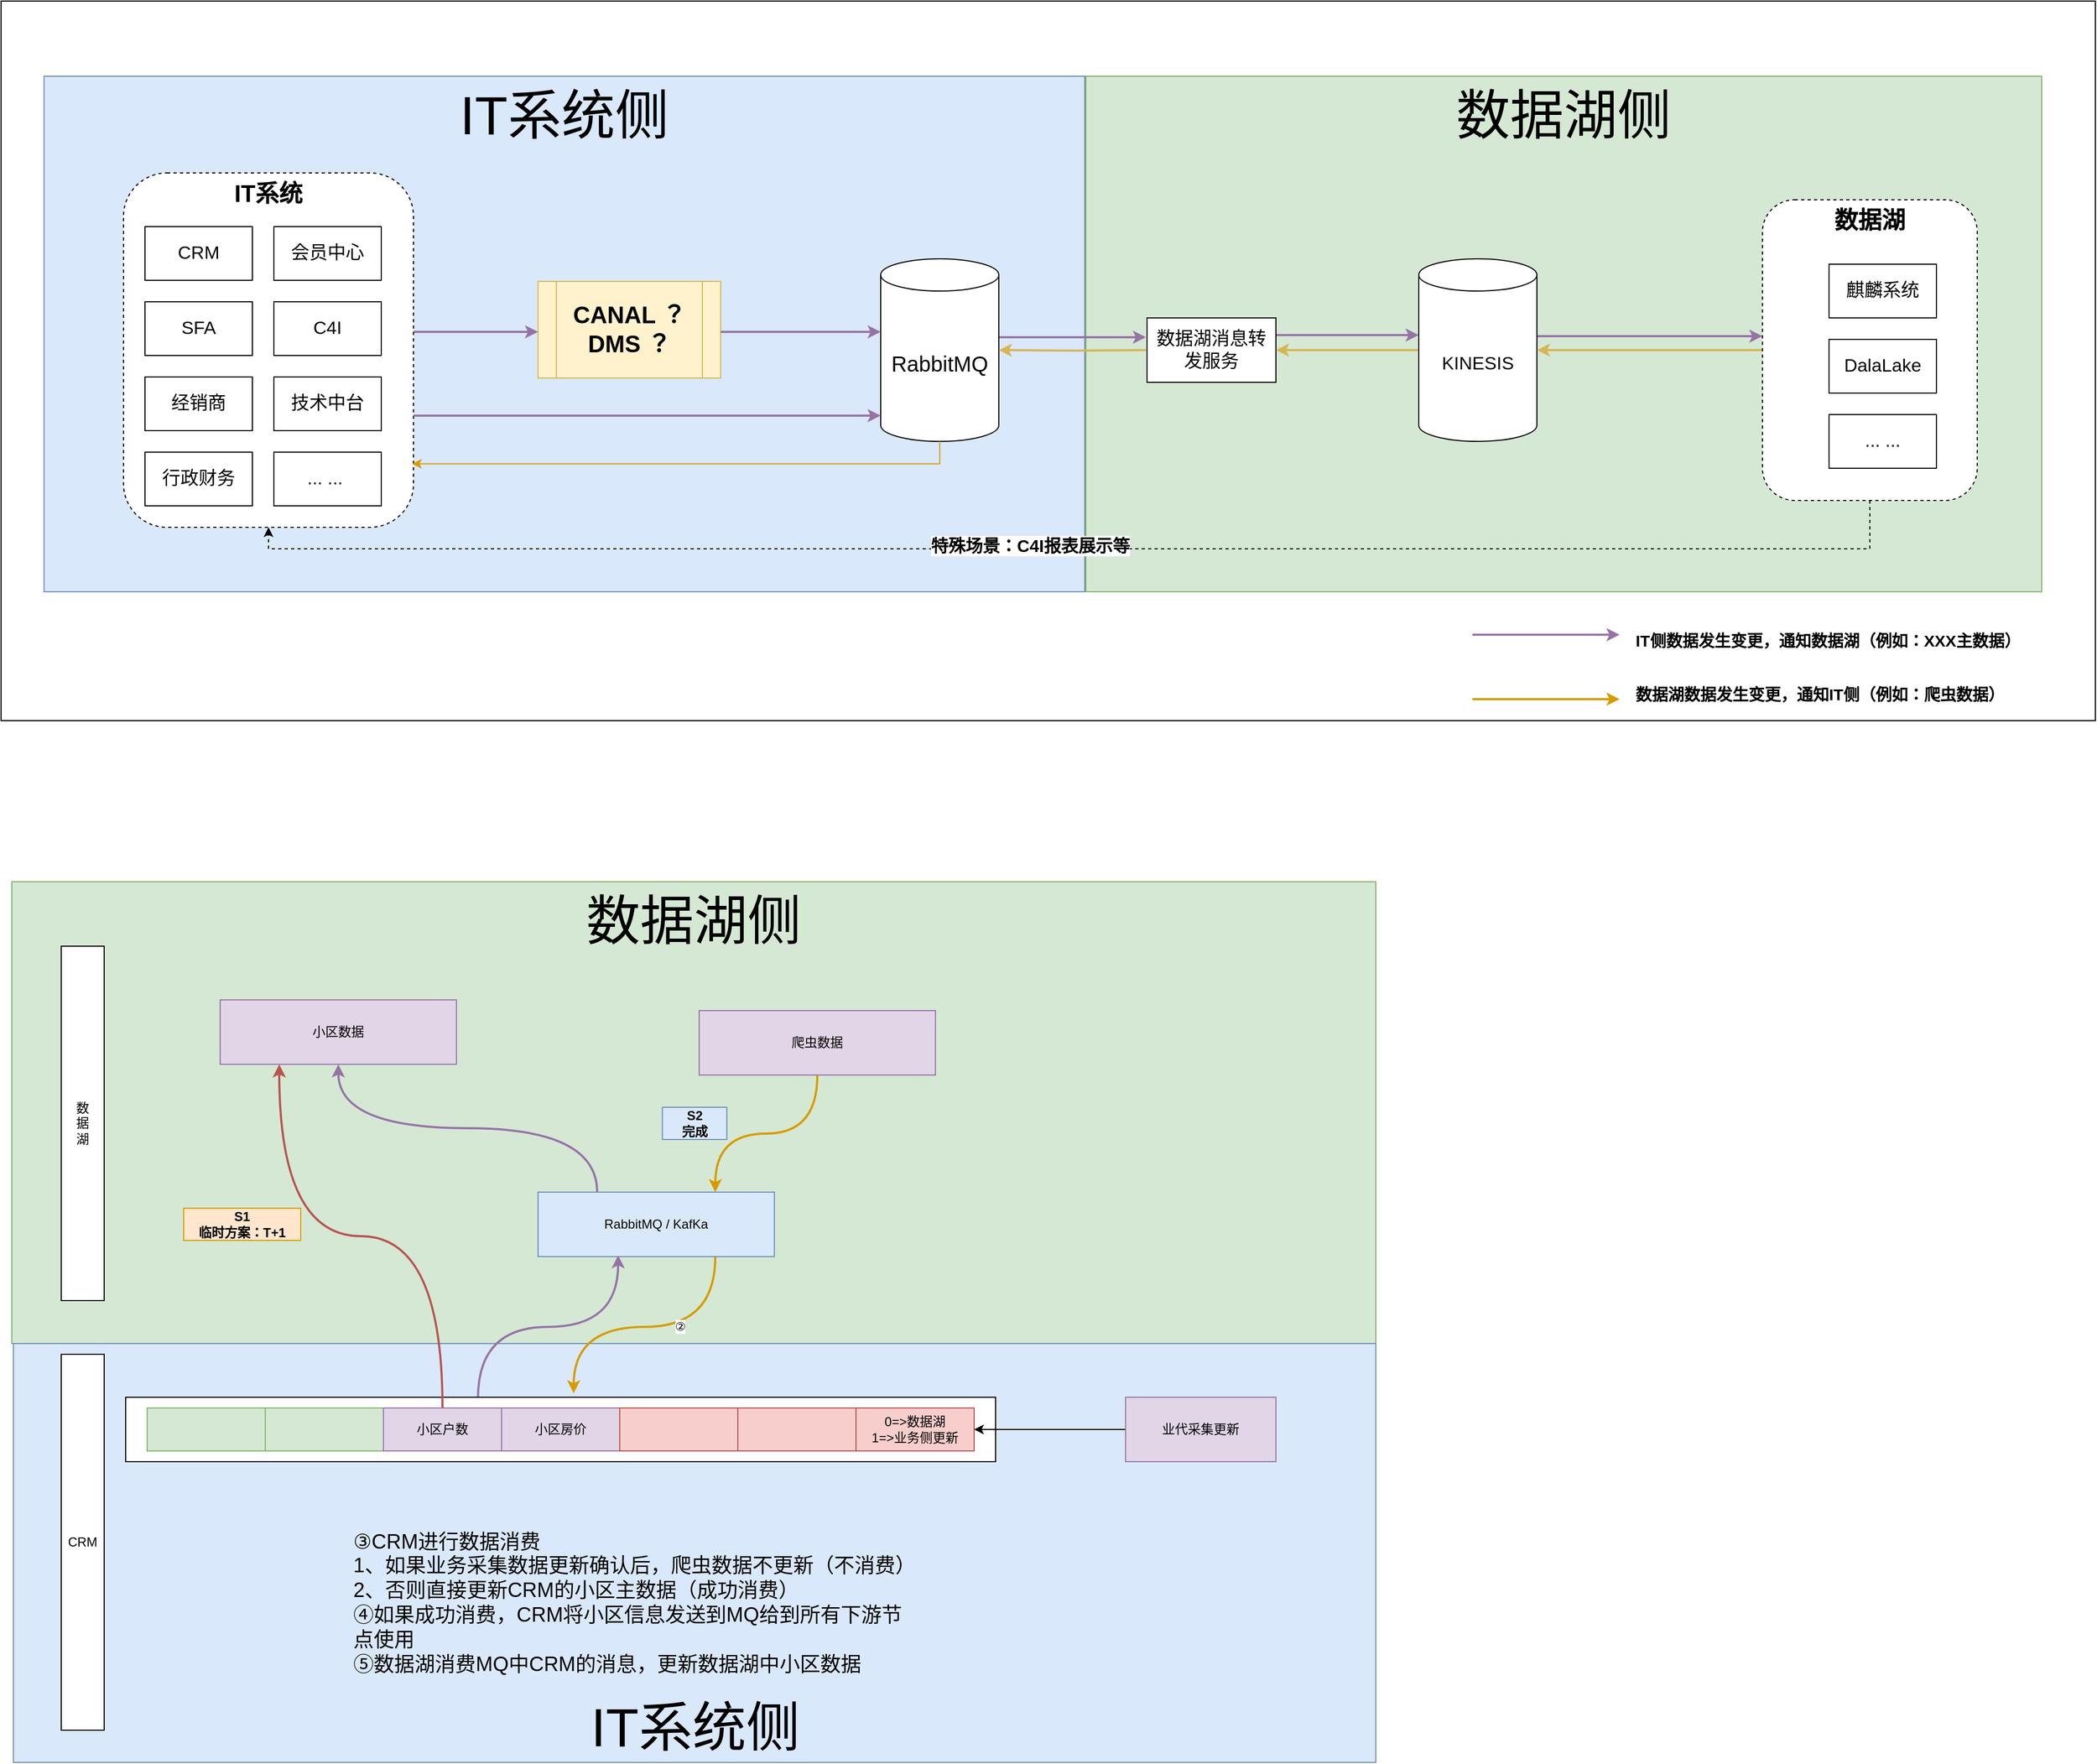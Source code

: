 <mxfile version="24.3.1" type="github">
  <diagram name="第 1 页" id="_mnCOzUP9DBz8knvAwrc">
    <mxGraphModel dx="3803" dy="1833" grid="1" gridSize="10" guides="1" tooltips="1" connect="1" arrows="1" fold="1" page="1" pageScale="1" pageWidth="827" pageHeight="1169" math="0" shadow="0">
      <root>
        <mxCell id="0" />
        <mxCell id="1" parent="0" />
        <mxCell id="es6LMimWQ2Kn1pDAPc1K-94" value="" style="rounded=0;whiteSpace=wrap;html=1;" vertex="1" parent="1">
          <mxGeometry x="-360" y="60" width="1950" height="670" as="geometry" />
        </mxCell>
        <mxCell id="es6LMimWQ2Kn1pDAPc1K-81" value="&lt;font style=&quot;font-size: 50px;&quot;&gt;数据湖侧&lt;/font&gt;" style="rounded=0;whiteSpace=wrap;html=1;fillColor=#d5e8d4;strokeColor=#82b366;verticalAlign=top;movable=1;resizable=1;rotatable=1;deletable=1;editable=1;locked=0;connectable=1;" vertex="1" parent="1">
          <mxGeometry x="-350" y="880" width="1270" height="430" as="geometry" />
        </mxCell>
        <mxCell id="es6LMimWQ2Kn1pDAPc1K-80" value="&lt;font style=&quot;font-size: 50px;&quot;&gt;IT系统侧&lt;/font&gt;" style="rounded=0;whiteSpace=wrap;html=1;fillColor=#dae8fc;strokeColor=#6c8ebf;verticalAlign=bottom;movable=1;resizable=1;rotatable=1;deletable=1;editable=1;locked=0;connectable=1;" vertex="1" parent="1">
          <mxGeometry x="-348.5" y="1310" width="1268.5" height="390" as="geometry" />
        </mxCell>
        <mxCell id="es6LMimWQ2Kn1pDAPc1K-37" value="&lt;font style=&quot;font-size: 50px;&quot;&gt;数据湖侧&lt;/font&gt;" style="rounded=0;whiteSpace=wrap;html=1;fillColor=#d5e8d4;strokeColor=#82b366;verticalAlign=top;" vertex="1" parent="1">
          <mxGeometry x="650" y="130" width="890" height="480" as="geometry" />
        </mxCell>
        <mxCell id="es6LMimWQ2Kn1pDAPc1K-36" value="&lt;font style=&quot;font-size: 50px;&quot;&gt;IT系统侧&lt;/font&gt;" style="rounded=0;whiteSpace=wrap;html=1;fillColor=#dae8fc;strokeColor=#6c8ebf;verticalAlign=top;" vertex="1" parent="1">
          <mxGeometry x="-320" y="130" width="969" height="480" as="geometry" />
        </mxCell>
        <mxCell id="es6LMimWQ2Kn1pDAPc1K-50" style="edgeStyle=orthogonalEdgeStyle;rounded=0;orthogonalLoop=1;jettySize=auto;html=1;exitX=1;exitY=0.5;exitDx=0;exitDy=0;entryX=0;entryY=0.5;entryDx=0;entryDy=0;fillColor=#e1d5e7;strokeColor=#9673a6;strokeWidth=2;" edge="1" parent="1">
          <mxGeometry relative="1" as="geometry">
            <mxPoint x="24.0" y="368.0" as="sourcePoint" />
            <mxPoint x="140" y="368" as="targetPoint" />
          </mxGeometry>
        </mxCell>
        <mxCell id="es6LMimWQ2Kn1pDAPc1K-9" value="&lt;font style=&quot;font-size: 22px;&quot;&gt;&lt;b&gt;IT系统&lt;/b&gt;&lt;/font&gt;" style="rounded=1;whiteSpace=wrap;html=1;dashed=1;verticalAlign=top;fontSize=17;" vertex="1" parent="1">
          <mxGeometry x="-246" y="220" width="270" height="330" as="geometry" />
        </mxCell>
        <mxCell id="es6LMimWQ2Kn1pDAPc1K-1" value="会员中心" style="rounded=0;whiteSpace=wrap;html=1;fontSize=17;" vertex="1" parent="1">
          <mxGeometry x="-106" y="270" width="100" height="50" as="geometry" />
        </mxCell>
        <mxCell id="es6LMimWQ2Kn1pDAPc1K-2" value="C4I" style="rounded=0;whiteSpace=wrap;html=1;fontSize=17;" vertex="1" parent="1">
          <mxGeometry x="-106" y="340" width="100" height="50" as="geometry" />
        </mxCell>
        <mxCell id="es6LMimWQ2Kn1pDAPc1K-3" value="技术中台" style="rounded=0;whiteSpace=wrap;html=1;fontSize=17;" vertex="1" parent="1">
          <mxGeometry x="-106" y="410" width="100" height="50" as="geometry" />
        </mxCell>
        <mxCell id="es6LMimWQ2Kn1pDAPc1K-4" value="... ...&amp;nbsp;" style="rounded=0;whiteSpace=wrap;html=1;fontSize=17;" vertex="1" parent="1">
          <mxGeometry x="-106" y="480" width="100" height="50" as="geometry" />
        </mxCell>
        <mxCell id="es6LMimWQ2Kn1pDAPc1K-5" value="CRM" style="rounded=0;whiteSpace=wrap;html=1;fontSize=17;" vertex="1" parent="1">
          <mxGeometry x="-226" y="270" width="100" height="50" as="geometry" />
        </mxCell>
        <mxCell id="es6LMimWQ2Kn1pDAPc1K-6" value="SFA" style="rounded=0;whiteSpace=wrap;html=1;fontSize=17;" vertex="1" parent="1">
          <mxGeometry x="-226" y="340" width="100" height="50" as="geometry" />
        </mxCell>
        <mxCell id="es6LMimWQ2Kn1pDAPc1K-7" value="经销商" style="rounded=0;whiteSpace=wrap;html=1;fontSize=17;" vertex="1" parent="1">
          <mxGeometry x="-226" y="410" width="100" height="50" as="geometry" />
        </mxCell>
        <mxCell id="es6LMimWQ2Kn1pDAPc1K-8" value="行政财务" style="rounded=0;whiteSpace=wrap;html=1;fontSize=17;" vertex="1" parent="1">
          <mxGeometry x="-226" y="480" width="100" height="50" as="geometry" />
        </mxCell>
        <mxCell id="es6LMimWQ2Kn1pDAPc1K-13" value="" style="edgeStyle=orthogonalEdgeStyle;rounded=0;orthogonalLoop=1;jettySize=auto;html=1;fillColor=#e1d5e7;strokeColor=#9673a6;strokeWidth=2;fontSize=17;" edge="1" parent="1">
          <mxGeometry relative="1" as="geometry">
            <mxPoint x="569.0" y="373.0" as="sourcePoint" />
            <mxPoint x="706" y="373.0" as="targetPoint" />
          </mxGeometry>
        </mxCell>
        <mxCell id="es6LMimWQ2Kn1pDAPc1K-10" value="&lt;font style=&quot;font-size: 20px;&quot;&gt;RabbitMQ&lt;/font&gt;" style="shape=cylinder3;whiteSpace=wrap;html=1;boundedLbl=1;backgroundOutline=1;size=15;fontSize=17;" vertex="1" parent="1">
          <mxGeometry x="459" y="300" width="110" height="170" as="geometry" />
        </mxCell>
        <mxCell id="es6LMimWQ2Kn1pDAPc1K-15" style="edgeStyle=orthogonalEdgeStyle;rounded=0;orthogonalLoop=1;jettySize=auto;html=1;exitX=1;exitY=0.5;exitDx=0;exitDy=0;fillColor=#e1d5e7;strokeColor=#9673a6;strokeWidth=2;fontSize=17;" edge="1" parent="1">
          <mxGeometry relative="1" as="geometry">
            <mxPoint x="827" y="371.0" as="sourcePoint" />
            <mxPoint x="960.0" y="371.0" as="targetPoint" />
          </mxGeometry>
        </mxCell>
        <mxCell id="es6LMimWQ2Kn1pDAPc1K-32" style="edgeStyle=orthogonalEdgeStyle;rounded=0;orthogonalLoop=1;jettySize=auto;html=1;exitX=0;exitY=0.5;exitDx=0;exitDy=0;fillColor=#fff2cc;strokeColor=#d6b656;strokeWidth=2;fontSize=17;" edge="1" parent="1" target="es6LMimWQ2Kn1pDAPc1K-10">
          <mxGeometry relative="1" as="geometry">
            <mxPoint x="706" y="385.0" as="sourcePoint" />
          </mxGeometry>
        </mxCell>
        <mxCell id="es6LMimWQ2Kn1pDAPc1K-12" value="数据湖消息转发服务" style="whiteSpace=wrap;html=1;fontSize=17;" vertex="1" parent="1">
          <mxGeometry x="707" y="355" width="120" height="60" as="geometry" />
        </mxCell>
        <mxCell id="es6LMimWQ2Kn1pDAPc1K-23" style="edgeStyle=orthogonalEdgeStyle;rounded=0;orthogonalLoop=1;jettySize=auto;html=1;exitX=1;exitY=0.5;exitDx=0;exitDy=0;exitPerimeter=0;entryX=0;entryY=0.5;entryDx=0;entryDy=0;fillColor=#e1d5e7;strokeColor=#9673a6;strokeWidth=2;fontSize=17;" edge="1" parent="1">
          <mxGeometry relative="1" as="geometry">
            <mxPoint x="1070.0" y="372.0" as="sourcePoint" />
            <mxPoint x="1280" y="372.0" as="targetPoint" />
          </mxGeometry>
        </mxCell>
        <mxCell id="es6LMimWQ2Kn1pDAPc1K-30" style="edgeStyle=orthogonalEdgeStyle;rounded=0;orthogonalLoop=1;jettySize=auto;html=1;exitX=0;exitY=0.5;exitDx=0;exitDy=0;exitPerimeter=0;fillColor=#fff2cc;strokeColor=#d6b656;strokeWidth=2;fontSize=17;" edge="1" parent="1" source="es6LMimWQ2Kn1pDAPc1K-14" target="es6LMimWQ2Kn1pDAPc1K-12">
          <mxGeometry relative="1" as="geometry" />
        </mxCell>
        <mxCell id="es6LMimWQ2Kn1pDAPc1K-14" value="KINESIS" style="shape=cylinder3;whiteSpace=wrap;html=1;boundedLbl=1;backgroundOutline=1;size=15;fontSize=17;" vertex="1" parent="1">
          <mxGeometry x="960" y="300" width="110" height="170" as="geometry" />
        </mxCell>
        <mxCell id="es6LMimWQ2Kn1pDAPc1K-31" style="edgeStyle=orthogonalEdgeStyle;rounded=0;orthogonalLoop=1;jettySize=auto;html=1;exitX=0;exitY=0.5;exitDx=0;exitDy=0;fillColor=#fff2cc;strokeColor=#d6b656;strokeWidth=2;fontSize=17;" edge="1" parent="1" source="es6LMimWQ2Kn1pDAPc1K-16" target="es6LMimWQ2Kn1pDAPc1K-14">
          <mxGeometry relative="1" as="geometry" />
        </mxCell>
        <mxCell id="es6LMimWQ2Kn1pDAPc1K-44" style="edgeStyle=orthogonalEdgeStyle;rounded=0;orthogonalLoop=1;jettySize=auto;html=1;exitX=0.5;exitY=1;exitDx=0;exitDy=0;entryX=0.5;entryY=1;entryDx=0;entryDy=0;dashed=1;" edge="1" parent="1" source="es6LMimWQ2Kn1pDAPc1K-16" target="es6LMimWQ2Kn1pDAPc1K-9">
          <mxGeometry relative="1" as="geometry" />
        </mxCell>
        <mxCell id="es6LMimWQ2Kn1pDAPc1K-46" value="&lt;font style=&quot;font-size: 16px;&quot;&gt;&lt;b&gt;特殊场景：C4I报表展示等&lt;/b&gt;&lt;/font&gt;" style="edgeLabel;html=1;align=center;verticalAlign=middle;resizable=0;points=[];" vertex="1" connectable="0" parent="es6LMimWQ2Kn1pDAPc1K-44">
          <mxGeometry x="0.063" y="-3" relative="1" as="geometry">
            <mxPoint as="offset" />
          </mxGeometry>
        </mxCell>
        <mxCell id="es6LMimWQ2Kn1pDAPc1K-16" value="&lt;font size=&quot;1&quot; style=&quot;&quot;&gt;&lt;b style=&quot;font-size: 22px;&quot;&gt;数据湖&lt;/b&gt;&lt;/font&gt;" style="rounded=1;whiteSpace=wrap;html=1;dashed=1;verticalAlign=top;fontSize=17;" vertex="1" parent="1">
          <mxGeometry x="1280" y="245" width="200" height="280" as="geometry" />
        </mxCell>
        <mxCell id="es6LMimWQ2Kn1pDAPc1K-19" value="麒麟系统" style="rounded=0;whiteSpace=wrap;html=1;fontSize=17;" vertex="1" parent="1">
          <mxGeometry x="1342" y="305" width="100" height="50" as="geometry" />
        </mxCell>
        <mxCell id="es6LMimWQ2Kn1pDAPc1K-20" value="DalaLake" style="rounded=0;whiteSpace=wrap;html=1;fontSize=17;" vertex="1" parent="1">
          <mxGeometry x="1342" y="375" width="100" height="50" as="geometry" />
        </mxCell>
        <mxCell id="es6LMimWQ2Kn1pDAPc1K-21" value="... ..." style="rounded=0;whiteSpace=wrap;html=1;fontSize=17;" vertex="1" parent="1">
          <mxGeometry x="1342" y="445" width="100" height="50" as="geometry" />
        </mxCell>
        <mxCell id="es6LMimWQ2Kn1pDAPc1K-38" value="" style="edgeStyle=orthogonalEdgeStyle;rounded=0;orthogonalLoop=1;jettySize=auto;html=1;fillColor=#e1d5e7;strokeColor=#9673a6;strokeWidth=2;" edge="1" parent="1">
          <mxGeometry relative="1" as="geometry">
            <mxPoint x="1010.0" y="650.0" as="sourcePoint" />
            <mxPoint x="1147" y="650.0" as="targetPoint" />
          </mxGeometry>
        </mxCell>
        <mxCell id="es6LMimWQ2Kn1pDAPc1K-39" value="IT侧数据发生变更，通知数据湖（例如：XXX主数据）" style="text;html=1;align=left;verticalAlign=middle;whiteSpace=wrap;rounded=0;fontStyle=1;fontSize=15;" vertex="1" parent="1">
          <mxGeometry x="1160" y="640" width="380" height="30" as="geometry" />
        </mxCell>
        <mxCell id="es6LMimWQ2Kn1pDAPc1K-41" value="" style="edgeStyle=orthogonalEdgeStyle;rounded=0;orthogonalLoop=1;jettySize=auto;html=1;fillColor=#ffe6cc;strokeColor=#d79b00;strokeWidth=2;" edge="1" parent="1">
          <mxGeometry relative="1" as="geometry">
            <mxPoint x="1010.0" y="710.0" as="sourcePoint" />
            <mxPoint x="1147" y="710.0" as="targetPoint" />
          </mxGeometry>
        </mxCell>
        <mxCell id="es6LMimWQ2Kn1pDAPc1K-43" value="数据湖数据发生变更，通知IT侧（例如：爬虫数据）" style="text;html=1;align=left;verticalAlign=middle;whiteSpace=wrap;rounded=0;fontStyle=1;fontSize=15;" vertex="1" parent="1">
          <mxGeometry x="1160" y="690" width="380" height="30" as="geometry" />
        </mxCell>
        <mxCell id="es6LMimWQ2Kn1pDAPc1K-48" style="edgeStyle=orthogonalEdgeStyle;rounded=0;orthogonalLoop=1;jettySize=auto;html=1;exitX=0.5;exitY=1;exitDx=0;exitDy=0;exitPerimeter=0;entryX=0.995;entryY=0.821;entryDx=0;entryDy=0;entryPerimeter=0;fillColor=#ffe6cc;strokeColor=#d79b00;" edge="1" parent="1" source="es6LMimWQ2Kn1pDAPc1K-10" target="es6LMimWQ2Kn1pDAPc1K-9">
          <mxGeometry relative="1" as="geometry" />
        </mxCell>
        <mxCell id="es6LMimWQ2Kn1pDAPc1K-49" value="&lt;font style=&quot;font-size: 22px;&quot;&gt;&lt;b&gt;CANAL ？&lt;br&gt;DMS ？&lt;/b&gt;&lt;/font&gt;" style="shape=process;whiteSpace=wrap;html=1;backgroundOutline=1;fillColor=#fff2cc;strokeColor=#d6b656;" vertex="1" parent="1">
          <mxGeometry x="140" y="321" width="170" height="90" as="geometry" />
        </mxCell>
        <mxCell id="es6LMimWQ2Kn1pDAPc1K-51" style="edgeStyle=orthogonalEdgeStyle;rounded=0;orthogonalLoop=1;jettySize=auto;html=1;exitX=1;exitY=0.5;exitDx=0;exitDy=0;entryX=0;entryY=0.5;entryDx=0;entryDy=0;entryPerimeter=0;fillColor=#e1d5e7;strokeColor=#9673a6;strokeWidth=2;" edge="1" parent="1">
          <mxGeometry relative="1" as="geometry">
            <mxPoint x="310" y="368" as="sourcePoint" />
            <mxPoint x="459" y="368" as="targetPoint" />
          </mxGeometry>
        </mxCell>
        <mxCell id="es6LMimWQ2Kn1pDAPc1K-53" style="edgeStyle=orthogonalEdgeStyle;rounded=0;orthogonalLoop=1;jettySize=auto;html=1;exitX=1;exitY=0.5;exitDx=0;exitDy=0;entryX=0;entryY=0.5;entryDx=0;entryDy=0;entryPerimeter=0;strokeWidth=2;fillColor=#e1d5e7;strokeColor=#9673a6;" edge="1" parent="1">
          <mxGeometry relative="1" as="geometry">
            <mxPoint x="24.0" y="446.0" as="sourcePoint" />
            <mxPoint x="459" y="446" as="targetPoint" />
          </mxGeometry>
        </mxCell>
        <mxCell id="es6LMimWQ2Kn1pDAPc1K-54" style="edgeStyle=orthogonalEdgeStyle;curved=1;rounded=0;orthogonalLoop=1;jettySize=auto;html=1;exitX=0.405;exitY=0.013;exitDx=0;exitDy=0;entryX=0.339;entryY=0.98;entryDx=0;entryDy=0;fillColor=#e1d5e7;strokeColor=#9673a6;strokeWidth=2;exitPerimeter=0;entryPerimeter=0;" edge="1" parent="1" source="es6LMimWQ2Kn1pDAPc1K-55" target="es6LMimWQ2Kn1pDAPc1K-57">
          <mxGeometry relative="1" as="geometry" />
        </mxCell>
        <mxCell id="es6LMimWQ2Kn1pDAPc1K-55" value="" style="rounded=0;whiteSpace=wrap;html=1;" vertex="1" parent="1">
          <mxGeometry x="-244" y="1360" width="810" height="60" as="geometry" />
        </mxCell>
        <mxCell id="es6LMimWQ2Kn1pDAPc1K-56" style="edgeStyle=orthogonalEdgeStyle;curved=1;rounded=0;orthogonalLoop=1;jettySize=auto;html=1;exitX=0.75;exitY=1;exitDx=0;exitDy=0;fillColor=#ffe6cc;strokeColor=#d79b00;strokeWidth=2;entryX=0.515;entryY=-0.06;entryDx=0;entryDy=0;entryPerimeter=0;" edge="1" parent="1" source="es6LMimWQ2Kn1pDAPc1K-57" target="es6LMimWQ2Kn1pDAPc1K-55">
          <mxGeometry relative="1" as="geometry" />
        </mxCell>
        <mxCell id="es6LMimWQ2Kn1pDAPc1K-86" value="②" style="edgeLabel;html=1;align=center;verticalAlign=middle;resizable=0;points=[];" vertex="1" connectable="0" parent="es6LMimWQ2Kn1pDAPc1K-56">
          <mxGeometry x="-0.24" y="-1" relative="1" as="geometry">
            <mxPoint as="offset" />
          </mxGeometry>
        </mxCell>
        <mxCell id="es6LMimWQ2Kn1pDAPc1K-83" style="edgeStyle=orthogonalEdgeStyle;rounded=0;orthogonalLoop=1;jettySize=auto;html=1;exitX=0.25;exitY=0;exitDx=0;exitDy=0;entryX=0.5;entryY=1;entryDx=0;entryDy=0;curved=1;fillColor=#e1d5e7;strokeColor=#9673a6;strokeWidth=2;" edge="1" parent="1" source="es6LMimWQ2Kn1pDAPc1K-57" target="es6LMimWQ2Kn1pDAPc1K-61">
          <mxGeometry relative="1" as="geometry" />
        </mxCell>
        <mxCell id="es6LMimWQ2Kn1pDAPc1K-57" value="RabbitMQ / KafKa" style="rounded=0;whiteSpace=wrap;html=1;fillColor=#dae8fc;strokeColor=#6c8ebf;" vertex="1" parent="1">
          <mxGeometry x="140" y="1169" width="220" height="60" as="geometry" />
        </mxCell>
        <mxCell id="es6LMimWQ2Kn1pDAPc1K-95" style="edgeStyle=orthogonalEdgeStyle;rounded=0;orthogonalLoop=1;jettySize=auto;html=1;exitX=0.5;exitY=1;exitDx=0;exitDy=0;entryX=0.75;entryY=0;entryDx=0;entryDy=0;curved=1;strokeWidth=2;fillColor=#ffe6cc;strokeColor=#d79b00;" edge="1" parent="1" source="es6LMimWQ2Kn1pDAPc1K-59" target="es6LMimWQ2Kn1pDAPc1K-57">
          <mxGeometry relative="1" as="geometry" />
        </mxCell>
        <mxCell id="es6LMimWQ2Kn1pDAPc1K-59" value="爬虫数据" style="rounded=0;whiteSpace=wrap;html=1;fillColor=#e1d5e7;strokeColor=#9673a6;" vertex="1" parent="1">
          <mxGeometry x="290" y="1000" width="220" height="60" as="geometry" />
        </mxCell>
        <mxCell id="es6LMimWQ2Kn1pDAPc1K-61" value="小区数据" style="rounded=0;whiteSpace=wrap;html=1;fillColor=#e1d5e7;strokeColor=#9673a6;" vertex="1" parent="1">
          <mxGeometry x="-156" y="990" width="220" height="60" as="geometry" />
        </mxCell>
        <mxCell id="es6LMimWQ2Kn1pDAPc1K-62" value="" style="rounded=0;whiteSpace=wrap;html=1;fillColor=#d5e8d4;strokeColor=#82b366;" vertex="1" parent="1">
          <mxGeometry x="-224" y="1370" width="110" height="40" as="geometry" />
        </mxCell>
        <mxCell id="es6LMimWQ2Kn1pDAPc1K-63" value="" style="rounded=0;whiteSpace=wrap;html=1;fillColor=#d5e8d4;strokeColor=#82b366;" vertex="1" parent="1">
          <mxGeometry x="-114" y="1370" width="110" height="40" as="geometry" />
        </mxCell>
        <mxCell id="es6LMimWQ2Kn1pDAPc1K-96" style="edgeStyle=orthogonalEdgeStyle;rounded=0;orthogonalLoop=1;jettySize=auto;html=1;exitX=0.5;exitY=0;exitDx=0;exitDy=0;entryX=0.25;entryY=1;entryDx=0;entryDy=0;curved=1;fillColor=#f8cecc;strokeColor=#b85450;strokeWidth=2;" edge="1" parent="1" source="es6LMimWQ2Kn1pDAPc1K-64" target="es6LMimWQ2Kn1pDAPc1K-61">
          <mxGeometry relative="1" as="geometry" />
        </mxCell>
        <mxCell id="es6LMimWQ2Kn1pDAPc1K-64" value="小区户数" style="rounded=0;whiteSpace=wrap;html=1;fillColor=#e1d5e7;strokeColor=#9673a6;" vertex="1" parent="1">
          <mxGeometry x="-4" y="1370" width="110" height="40" as="geometry" />
        </mxCell>
        <mxCell id="es6LMimWQ2Kn1pDAPc1K-65" value="小区房价" style="rounded=0;whiteSpace=wrap;html=1;fillColor=#e1d5e7;strokeColor=#9673a6;" vertex="1" parent="1">
          <mxGeometry x="106" y="1370" width="110" height="40" as="geometry" />
        </mxCell>
        <mxCell id="es6LMimWQ2Kn1pDAPc1K-66" value="" style="rounded=0;whiteSpace=wrap;html=1;fillColor=#f8cecc;strokeColor=#b85450;" vertex="1" parent="1">
          <mxGeometry x="216" y="1370" width="110" height="40" as="geometry" />
        </mxCell>
        <mxCell id="es6LMimWQ2Kn1pDAPc1K-67" value="" style="rounded=0;whiteSpace=wrap;html=1;fillColor=#f8cecc;strokeColor=#b85450;" vertex="1" parent="1">
          <mxGeometry x="326" y="1370" width="110" height="40" as="geometry" />
        </mxCell>
        <mxCell id="es6LMimWQ2Kn1pDAPc1K-68" value="0=&amp;gt;数据湖&lt;br&gt;1=&amp;gt;业务侧更新" style="rounded=0;whiteSpace=wrap;html=1;fillColor=#f8cecc;strokeColor=#b85450;" vertex="1" parent="1">
          <mxGeometry x="436" y="1370" width="110" height="40" as="geometry" />
        </mxCell>
        <mxCell id="es6LMimWQ2Kn1pDAPc1K-69" style="edgeStyle=orthogonalEdgeStyle;curved=1;rounded=0;orthogonalLoop=1;jettySize=auto;html=1;exitX=0;exitY=0.5;exitDx=0;exitDy=0;entryX=1;entryY=0.5;entryDx=0;entryDy=0;" edge="1" parent="1" source="es6LMimWQ2Kn1pDAPc1K-70" target="es6LMimWQ2Kn1pDAPc1K-68">
          <mxGeometry relative="1" as="geometry" />
        </mxCell>
        <mxCell id="es6LMimWQ2Kn1pDAPc1K-70" value="业代采集更新" style="rounded=0;whiteSpace=wrap;html=1;fillColor=#e1d5e7;strokeColor=#9673a6;" vertex="1" parent="1">
          <mxGeometry x="687" y="1360" width="140" height="60" as="geometry" />
        </mxCell>
        <mxCell id="es6LMimWQ2Kn1pDAPc1K-71" value="CRM" style="rounded=0;whiteSpace=wrap;html=1;" vertex="1" parent="1">
          <mxGeometry x="-304" y="1320" width="40" height="350" as="geometry" />
        </mxCell>
        <mxCell id="es6LMimWQ2Kn1pDAPc1K-72" value="数&lt;br&gt;据&lt;br&gt;湖" style="rounded=0;whiteSpace=wrap;html=1;" vertex="1" parent="1">
          <mxGeometry x="-304" y="940" width="40" height="330" as="geometry" />
        </mxCell>
        <mxCell id="es6LMimWQ2Kn1pDAPc1K-73" value="&lt;font style=&quot;font-size: 19px;&quot;&gt;&lt;br&gt;③CRM进行数据消费&lt;br&gt;1、如果业务采集数据更新确认后，爬虫数据不更新（不消费）&lt;br&gt;&lt;/font&gt;&lt;div style=&quot;font-size: 19px;&quot;&gt;&lt;span style=&quot;background-color: initial;&quot;&gt;&lt;font style=&quot;font-size: 19px;&quot;&gt;2、否则直接更新CRM的小区主数据（成功消费）&lt;br&gt;④如果成功消费，CRM将小区信息发送到MQ给到所有下游节点使用&lt;br&gt;⑤数据湖消费MQ中CRM的消息，更新数据湖中小区数据&lt;/font&gt;&lt;/span&gt;&lt;/div&gt;" style="text;html=1;align=left;verticalAlign=middle;whiteSpace=wrap;rounded=0;" vertex="1" parent="1">
          <mxGeometry x="-34" y="1460" width="530" height="160" as="geometry" />
        </mxCell>
        <mxCell id="es6LMimWQ2Kn1pDAPc1K-97" value="S1&lt;br&gt;临时方案：T+1" style="text;html=1;align=center;verticalAlign=middle;whiteSpace=wrap;rounded=0;fontStyle=1;fillColor=#ffe6cc;strokeColor=#d79b00;" vertex="1" parent="1">
          <mxGeometry x="-190" y="1184" width="109" height="30" as="geometry" />
        </mxCell>
        <mxCell id="es6LMimWQ2Kn1pDAPc1K-98" value="S2&lt;br&gt;完成" style="text;html=1;align=center;verticalAlign=middle;whiteSpace=wrap;rounded=0;fontStyle=1;fillColor=#dae8fc;strokeColor=#6c8ebf;" vertex="1" parent="1">
          <mxGeometry x="255.75" y="1090" width="60" height="30" as="geometry" />
        </mxCell>
      </root>
    </mxGraphModel>
  </diagram>
</mxfile>
